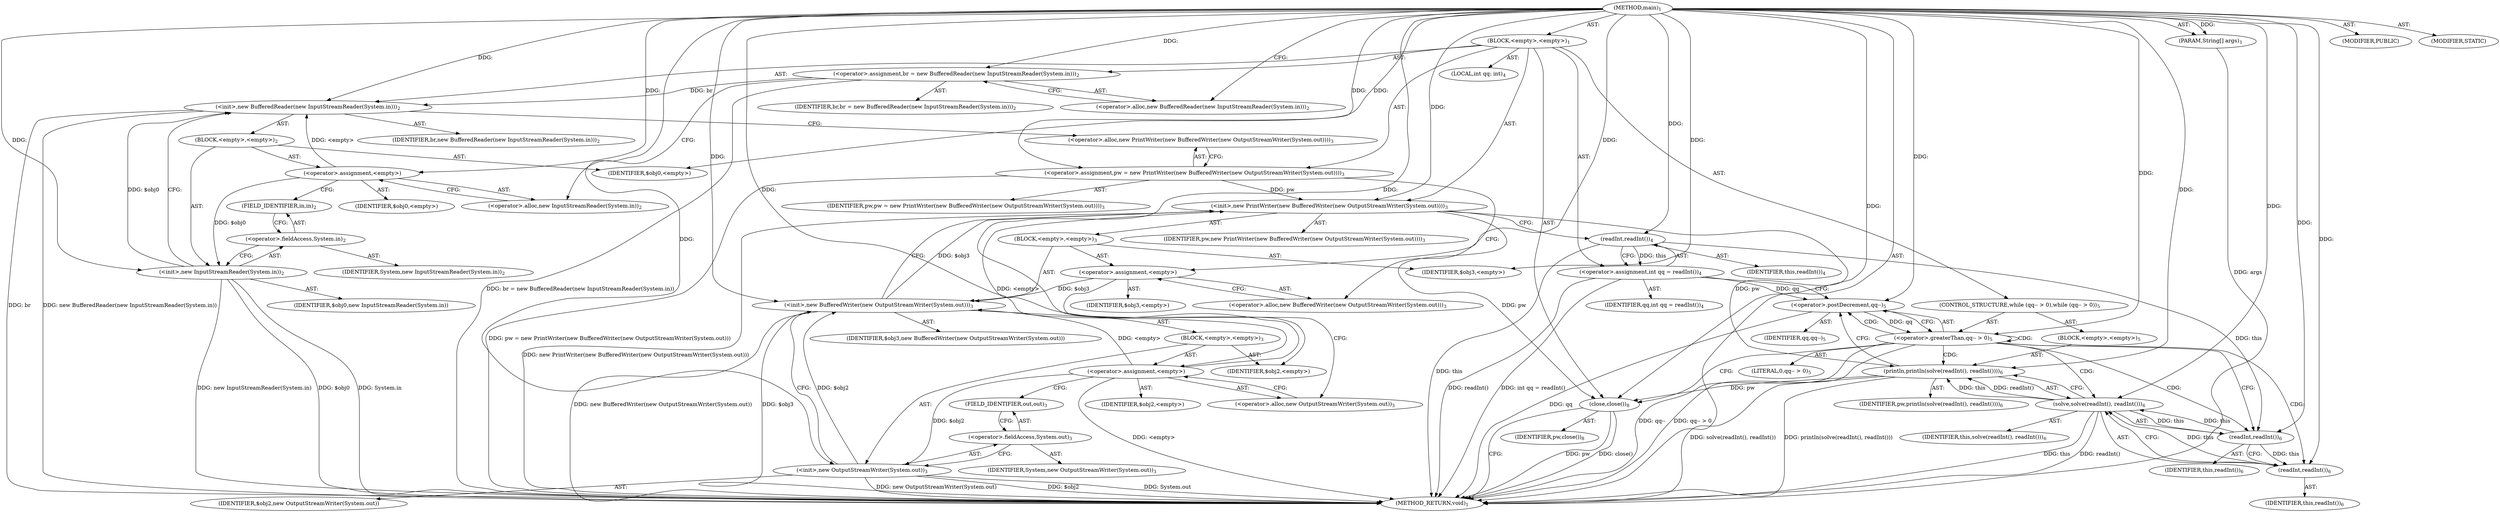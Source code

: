 digraph "main" {  
"17" [label = <(METHOD,main)<SUB>1</SUB>> ]
"18" [label = <(PARAM,String[] args)<SUB>1</SUB>> ]
"19" [label = <(BLOCK,&lt;empty&gt;,&lt;empty&gt;)<SUB>1</SUB>> ]
"20" [label = <(&lt;operator&gt;.assignment,br = new BufferedReader(new InputStreamReader(System.in)))<SUB>2</SUB>> ]
"21" [label = <(IDENTIFIER,br,br = new BufferedReader(new InputStreamReader(System.in)))<SUB>2</SUB>> ]
"22" [label = <(&lt;operator&gt;.alloc,new BufferedReader(new InputStreamReader(System.in)))<SUB>2</SUB>> ]
"23" [label = <(&lt;init&gt;,new BufferedReader(new InputStreamReader(System.in)))<SUB>2</SUB>> ]
"24" [label = <(IDENTIFIER,br,new BufferedReader(new InputStreamReader(System.in)))<SUB>2</SUB>> ]
"25" [label = <(BLOCK,&lt;empty&gt;,&lt;empty&gt;)<SUB>2</SUB>> ]
"26" [label = <(&lt;operator&gt;.assignment,&lt;empty&gt;)> ]
"27" [label = <(IDENTIFIER,$obj0,&lt;empty&gt;)> ]
"28" [label = <(&lt;operator&gt;.alloc,new InputStreamReader(System.in))<SUB>2</SUB>> ]
"29" [label = <(&lt;init&gt;,new InputStreamReader(System.in))<SUB>2</SUB>> ]
"30" [label = <(IDENTIFIER,$obj0,new InputStreamReader(System.in))> ]
"31" [label = <(&lt;operator&gt;.fieldAccess,System.in)<SUB>2</SUB>> ]
"32" [label = <(IDENTIFIER,System,new InputStreamReader(System.in))<SUB>2</SUB>> ]
"33" [label = <(FIELD_IDENTIFIER,in,in)<SUB>2</SUB>> ]
"34" [label = <(IDENTIFIER,$obj0,&lt;empty&gt;)> ]
"35" [label = <(&lt;operator&gt;.assignment,pw = new PrintWriter(new BufferedWriter(new OutputStreamWriter(System.out))))<SUB>3</SUB>> ]
"36" [label = <(IDENTIFIER,pw,pw = new PrintWriter(new BufferedWriter(new OutputStreamWriter(System.out))))<SUB>3</SUB>> ]
"37" [label = <(&lt;operator&gt;.alloc,new PrintWriter(new BufferedWriter(new OutputStreamWriter(System.out))))<SUB>3</SUB>> ]
"38" [label = <(&lt;init&gt;,new PrintWriter(new BufferedWriter(new OutputStreamWriter(System.out))))<SUB>3</SUB>> ]
"39" [label = <(IDENTIFIER,pw,new PrintWriter(new BufferedWriter(new OutputStreamWriter(System.out))))<SUB>3</SUB>> ]
"40" [label = <(BLOCK,&lt;empty&gt;,&lt;empty&gt;)<SUB>3</SUB>> ]
"41" [label = <(&lt;operator&gt;.assignment,&lt;empty&gt;)> ]
"42" [label = <(IDENTIFIER,$obj3,&lt;empty&gt;)> ]
"43" [label = <(&lt;operator&gt;.alloc,new BufferedWriter(new OutputStreamWriter(System.out)))<SUB>3</SUB>> ]
"44" [label = <(&lt;init&gt;,new BufferedWriter(new OutputStreamWriter(System.out)))<SUB>3</SUB>> ]
"45" [label = <(IDENTIFIER,$obj3,new BufferedWriter(new OutputStreamWriter(System.out)))> ]
"46" [label = <(BLOCK,&lt;empty&gt;,&lt;empty&gt;)<SUB>3</SUB>> ]
"47" [label = <(&lt;operator&gt;.assignment,&lt;empty&gt;)> ]
"48" [label = <(IDENTIFIER,$obj2,&lt;empty&gt;)> ]
"49" [label = <(&lt;operator&gt;.alloc,new OutputStreamWriter(System.out))<SUB>3</SUB>> ]
"50" [label = <(&lt;init&gt;,new OutputStreamWriter(System.out))<SUB>3</SUB>> ]
"51" [label = <(IDENTIFIER,$obj2,new OutputStreamWriter(System.out))> ]
"52" [label = <(&lt;operator&gt;.fieldAccess,System.out)<SUB>3</SUB>> ]
"53" [label = <(IDENTIFIER,System,new OutputStreamWriter(System.out))<SUB>3</SUB>> ]
"54" [label = <(FIELD_IDENTIFIER,out,out)<SUB>3</SUB>> ]
"55" [label = <(IDENTIFIER,$obj2,&lt;empty&gt;)> ]
"56" [label = <(IDENTIFIER,$obj3,&lt;empty&gt;)> ]
"57" [label = <(LOCAL,int qq: int)<SUB>4</SUB>> ]
"58" [label = <(&lt;operator&gt;.assignment,int qq = readInt())<SUB>4</SUB>> ]
"59" [label = <(IDENTIFIER,qq,int qq = readInt())<SUB>4</SUB>> ]
"60" [label = <(readInt,readInt())<SUB>4</SUB>> ]
"61" [label = <(IDENTIFIER,this,readInt())<SUB>4</SUB>> ]
"62" [label = <(CONTROL_STRUCTURE,while (qq-- &gt; 0),while (qq-- &gt; 0))<SUB>5</SUB>> ]
"63" [label = <(&lt;operator&gt;.greaterThan,qq-- &gt; 0)<SUB>5</SUB>> ]
"64" [label = <(&lt;operator&gt;.postDecrement,qq--)<SUB>5</SUB>> ]
"65" [label = <(IDENTIFIER,qq,qq--)<SUB>5</SUB>> ]
"66" [label = <(LITERAL,0,qq-- &gt; 0)<SUB>5</SUB>> ]
"67" [label = <(BLOCK,&lt;empty&gt;,&lt;empty&gt;)<SUB>5</SUB>> ]
"68" [label = <(println,println(solve(readInt(), readInt())))<SUB>6</SUB>> ]
"69" [label = <(IDENTIFIER,pw,println(solve(readInt(), readInt())))<SUB>6</SUB>> ]
"70" [label = <(solve,solve(readInt(), readInt()))<SUB>6</SUB>> ]
"71" [label = <(IDENTIFIER,this,solve(readInt(), readInt()))<SUB>6</SUB>> ]
"72" [label = <(readInt,readInt())<SUB>6</SUB>> ]
"73" [label = <(IDENTIFIER,this,readInt())<SUB>6</SUB>> ]
"74" [label = <(readInt,readInt())<SUB>6</SUB>> ]
"75" [label = <(IDENTIFIER,this,readInt())<SUB>6</SUB>> ]
"76" [label = <(close,close())<SUB>8</SUB>> ]
"77" [label = <(IDENTIFIER,pw,close())<SUB>8</SUB>> ]
"78" [label = <(MODIFIER,PUBLIC)> ]
"79" [label = <(MODIFIER,STATIC)> ]
"80" [label = <(METHOD_RETURN,void)<SUB>1</SUB>> ]
  "17" -> "18"  [ label = "AST: "] 
  "17" -> "19"  [ label = "AST: "] 
  "17" -> "78"  [ label = "AST: "] 
  "17" -> "79"  [ label = "AST: "] 
  "17" -> "80"  [ label = "AST: "] 
  "19" -> "20"  [ label = "AST: "] 
  "19" -> "23"  [ label = "AST: "] 
  "19" -> "35"  [ label = "AST: "] 
  "19" -> "38"  [ label = "AST: "] 
  "19" -> "57"  [ label = "AST: "] 
  "19" -> "58"  [ label = "AST: "] 
  "19" -> "62"  [ label = "AST: "] 
  "19" -> "76"  [ label = "AST: "] 
  "20" -> "21"  [ label = "AST: "] 
  "20" -> "22"  [ label = "AST: "] 
  "23" -> "24"  [ label = "AST: "] 
  "23" -> "25"  [ label = "AST: "] 
  "25" -> "26"  [ label = "AST: "] 
  "25" -> "29"  [ label = "AST: "] 
  "25" -> "34"  [ label = "AST: "] 
  "26" -> "27"  [ label = "AST: "] 
  "26" -> "28"  [ label = "AST: "] 
  "29" -> "30"  [ label = "AST: "] 
  "29" -> "31"  [ label = "AST: "] 
  "31" -> "32"  [ label = "AST: "] 
  "31" -> "33"  [ label = "AST: "] 
  "35" -> "36"  [ label = "AST: "] 
  "35" -> "37"  [ label = "AST: "] 
  "38" -> "39"  [ label = "AST: "] 
  "38" -> "40"  [ label = "AST: "] 
  "40" -> "41"  [ label = "AST: "] 
  "40" -> "44"  [ label = "AST: "] 
  "40" -> "56"  [ label = "AST: "] 
  "41" -> "42"  [ label = "AST: "] 
  "41" -> "43"  [ label = "AST: "] 
  "44" -> "45"  [ label = "AST: "] 
  "44" -> "46"  [ label = "AST: "] 
  "46" -> "47"  [ label = "AST: "] 
  "46" -> "50"  [ label = "AST: "] 
  "46" -> "55"  [ label = "AST: "] 
  "47" -> "48"  [ label = "AST: "] 
  "47" -> "49"  [ label = "AST: "] 
  "50" -> "51"  [ label = "AST: "] 
  "50" -> "52"  [ label = "AST: "] 
  "52" -> "53"  [ label = "AST: "] 
  "52" -> "54"  [ label = "AST: "] 
  "58" -> "59"  [ label = "AST: "] 
  "58" -> "60"  [ label = "AST: "] 
  "60" -> "61"  [ label = "AST: "] 
  "62" -> "63"  [ label = "AST: "] 
  "62" -> "67"  [ label = "AST: "] 
  "63" -> "64"  [ label = "AST: "] 
  "63" -> "66"  [ label = "AST: "] 
  "64" -> "65"  [ label = "AST: "] 
  "67" -> "68"  [ label = "AST: "] 
  "68" -> "69"  [ label = "AST: "] 
  "68" -> "70"  [ label = "AST: "] 
  "70" -> "71"  [ label = "AST: "] 
  "70" -> "72"  [ label = "AST: "] 
  "70" -> "74"  [ label = "AST: "] 
  "72" -> "73"  [ label = "AST: "] 
  "74" -> "75"  [ label = "AST: "] 
  "76" -> "77"  [ label = "AST: "] 
  "20" -> "28"  [ label = "CFG: "] 
  "23" -> "37"  [ label = "CFG: "] 
  "35" -> "43"  [ label = "CFG: "] 
  "38" -> "60"  [ label = "CFG: "] 
  "58" -> "64"  [ label = "CFG: "] 
  "76" -> "80"  [ label = "CFG: "] 
  "22" -> "20"  [ label = "CFG: "] 
  "37" -> "35"  [ label = "CFG: "] 
  "60" -> "58"  [ label = "CFG: "] 
  "63" -> "72"  [ label = "CFG: "] 
  "63" -> "76"  [ label = "CFG: "] 
  "26" -> "33"  [ label = "CFG: "] 
  "29" -> "23"  [ label = "CFG: "] 
  "41" -> "49"  [ label = "CFG: "] 
  "44" -> "38"  [ label = "CFG: "] 
  "64" -> "63"  [ label = "CFG: "] 
  "68" -> "64"  [ label = "CFG: "] 
  "28" -> "26"  [ label = "CFG: "] 
  "31" -> "29"  [ label = "CFG: "] 
  "43" -> "41"  [ label = "CFG: "] 
  "70" -> "68"  [ label = "CFG: "] 
  "33" -> "31"  [ label = "CFG: "] 
  "47" -> "54"  [ label = "CFG: "] 
  "50" -> "44"  [ label = "CFG: "] 
  "72" -> "74"  [ label = "CFG: "] 
  "74" -> "70"  [ label = "CFG: "] 
  "49" -> "47"  [ label = "CFG: "] 
  "52" -> "50"  [ label = "CFG: "] 
  "54" -> "52"  [ label = "CFG: "] 
  "17" -> "22"  [ label = "CFG: "] 
  "18" -> "80"  [ label = "DDG: args"] 
  "20" -> "80"  [ label = "DDG: br = new BufferedReader(new InputStreamReader(System.in))"] 
  "23" -> "80"  [ label = "DDG: br"] 
  "29" -> "80"  [ label = "DDG: $obj0"] 
  "29" -> "80"  [ label = "DDG: System.in"] 
  "29" -> "80"  [ label = "DDG: new InputStreamReader(System.in)"] 
  "23" -> "80"  [ label = "DDG: new BufferedReader(new InputStreamReader(System.in))"] 
  "35" -> "80"  [ label = "DDG: pw = new PrintWriter(new BufferedWriter(new OutputStreamWriter(System.out)))"] 
  "44" -> "80"  [ label = "DDG: $obj3"] 
  "47" -> "80"  [ label = "DDG: &lt;empty&gt;"] 
  "50" -> "80"  [ label = "DDG: $obj2"] 
  "50" -> "80"  [ label = "DDG: System.out"] 
  "50" -> "80"  [ label = "DDG: new OutputStreamWriter(System.out)"] 
  "44" -> "80"  [ label = "DDG: new BufferedWriter(new OutputStreamWriter(System.out))"] 
  "38" -> "80"  [ label = "DDG: new PrintWriter(new BufferedWriter(new OutputStreamWriter(System.out)))"] 
  "60" -> "80"  [ label = "DDG: this"] 
  "58" -> "80"  [ label = "DDG: readInt()"] 
  "58" -> "80"  [ label = "DDG: int qq = readInt()"] 
  "64" -> "80"  [ label = "DDG: qq"] 
  "63" -> "80"  [ label = "DDG: qq--"] 
  "63" -> "80"  [ label = "DDG: qq-- &gt; 0"] 
  "76" -> "80"  [ label = "DDG: pw"] 
  "76" -> "80"  [ label = "DDG: close()"] 
  "70" -> "80"  [ label = "DDG: this"] 
  "70" -> "80"  [ label = "DDG: readInt()"] 
  "68" -> "80"  [ label = "DDG: solve(readInt(), readInt())"] 
  "68" -> "80"  [ label = "DDG: println(solve(readInt(), readInt()))"] 
  "17" -> "18"  [ label = "DDG: "] 
  "17" -> "20"  [ label = "DDG: "] 
  "17" -> "35"  [ label = "DDG: "] 
  "60" -> "58"  [ label = "DDG: this"] 
  "20" -> "23"  [ label = "DDG: br"] 
  "17" -> "23"  [ label = "DDG: "] 
  "26" -> "23"  [ label = "DDG: &lt;empty&gt;"] 
  "29" -> "23"  [ label = "DDG: $obj0"] 
  "35" -> "38"  [ label = "DDG: pw"] 
  "17" -> "38"  [ label = "DDG: "] 
  "47" -> "38"  [ label = "DDG: &lt;empty&gt;"] 
  "44" -> "38"  [ label = "DDG: $obj3"] 
  "38" -> "76"  [ label = "DDG: pw"] 
  "68" -> "76"  [ label = "DDG: pw"] 
  "17" -> "76"  [ label = "DDG: "] 
  "17" -> "26"  [ label = "DDG: "] 
  "17" -> "34"  [ label = "DDG: "] 
  "17" -> "41"  [ label = "DDG: "] 
  "17" -> "56"  [ label = "DDG: "] 
  "17" -> "60"  [ label = "DDG: "] 
  "64" -> "63"  [ label = "DDG: qq"] 
  "17" -> "63"  [ label = "DDG: "] 
  "26" -> "29"  [ label = "DDG: $obj0"] 
  "17" -> "29"  [ label = "DDG: "] 
  "41" -> "44"  [ label = "DDG: $obj3"] 
  "17" -> "44"  [ label = "DDG: "] 
  "47" -> "44"  [ label = "DDG: &lt;empty&gt;"] 
  "50" -> "44"  [ label = "DDG: $obj2"] 
  "58" -> "64"  [ label = "DDG: qq"] 
  "17" -> "64"  [ label = "DDG: "] 
  "38" -> "68"  [ label = "DDG: pw"] 
  "17" -> "68"  [ label = "DDG: "] 
  "70" -> "68"  [ label = "DDG: this"] 
  "70" -> "68"  [ label = "DDG: readInt()"] 
  "17" -> "47"  [ label = "DDG: "] 
  "17" -> "55"  [ label = "DDG: "] 
  "74" -> "70"  [ label = "DDG: this"] 
  "17" -> "70"  [ label = "DDG: "] 
  "72" -> "70"  [ label = "DDG: this"] 
  "47" -> "50"  [ label = "DDG: $obj2"] 
  "17" -> "50"  [ label = "DDG: "] 
  "60" -> "72"  [ label = "DDG: this"] 
  "70" -> "72"  [ label = "DDG: this"] 
  "17" -> "72"  [ label = "DDG: "] 
  "72" -> "74"  [ label = "DDG: this"] 
  "17" -> "74"  [ label = "DDG: "] 
  "63" -> "68"  [ label = "CDG: "] 
  "63" -> "64"  [ label = "CDG: "] 
  "63" -> "72"  [ label = "CDG: "] 
  "63" -> "70"  [ label = "CDG: "] 
  "63" -> "74"  [ label = "CDG: "] 
  "63" -> "63"  [ label = "CDG: "] 
}
